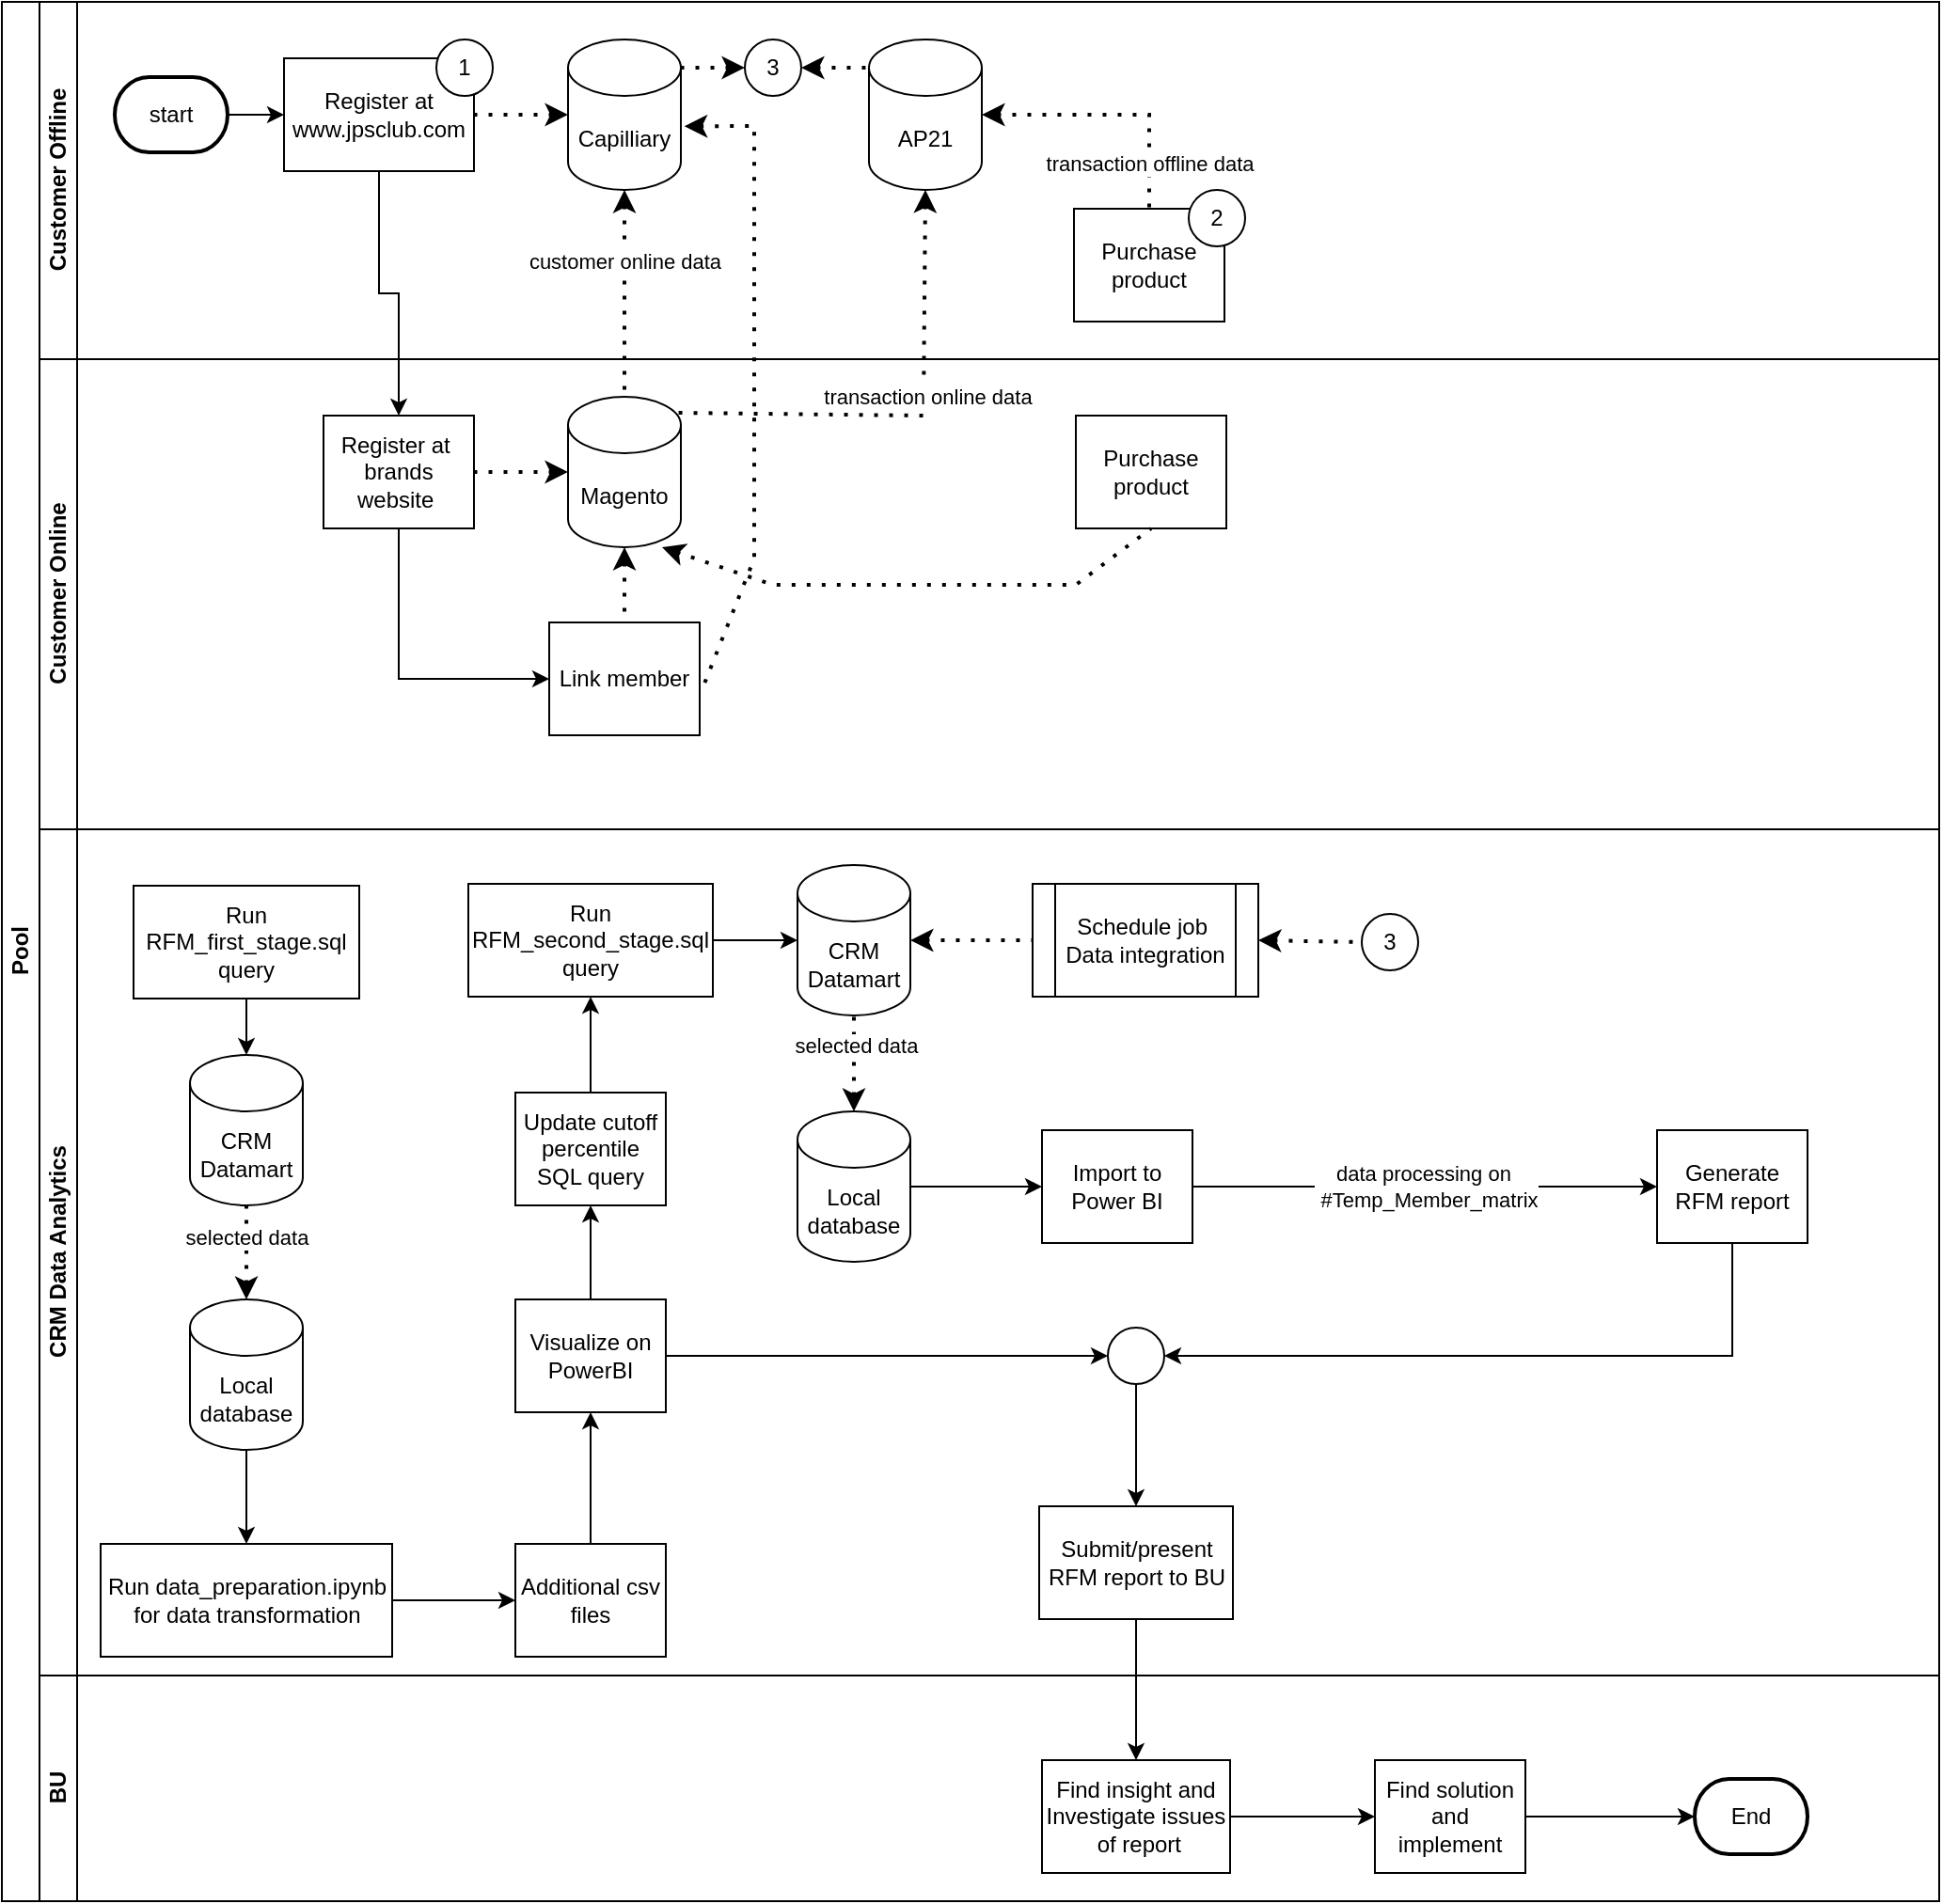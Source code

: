 <mxfile version="21.6.6" type="google">
  <diagram id="prtHgNgQTEPvFCAcTncT" name="Page-1">
    <mxGraphModel grid="1" page="1" gridSize="10" guides="1" tooltips="1" connect="1" arrows="1" fold="1" pageScale="1" pageWidth="827" pageHeight="1169" math="0" shadow="0">
      <root>
        <mxCell id="0" />
        <mxCell id="1" parent="0" />
        <mxCell id="dNxyNK7c78bLwvsdeMH5-19" value="Pool" style="swimlane;html=1;childLayout=stackLayout;resizeParent=1;resizeParentMax=0;horizontal=0;startSize=20;horizontalStack=0;" vertex="1" parent="1">
          <mxGeometry x="70" y="70" width="1030" height="1010" as="geometry" />
        </mxCell>
        <mxCell id="dNxyNK7c78bLwvsdeMH5-20" value="Customer Offline" style="swimlane;html=1;startSize=20;horizontal=0;" vertex="1" parent="dNxyNK7c78bLwvsdeMH5-19">
          <mxGeometry x="20" width="1010" height="190" as="geometry" />
        </mxCell>
        <mxCell id="dNxyNK7c78bLwvsdeMH5-24" value="Register at www.jpsclub.com" style="rounded=0;whiteSpace=wrap;html=1;fontFamily=Helvetica;fontSize=12;fontColor=#000000;align=center;" vertex="1" parent="dNxyNK7c78bLwvsdeMH5-20">
          <mxGeometry x="130" y="30" width="101" height="60" as="geometry" />
        </mxCell>
        <mxCell id="I2LRHGrfmbu-V9laywg8-2" value="Capilliary" style="shape=cylinder3;whiteSpace=wrap;html=1;boundedLbl=1;backgroundOutline=1;size=15;" vertex="1" parent="dNxyNK7c78bLwvsdeMH5-20">
          <mxGeometry x="281" y="20" width="60" height="80" as="geometry" />
        </mxCell>
        <mxCell id="I2LRHGrfmbu-V9laywg8-16" value="" style="endArrow=none;dashed=1;html=1;dashPattern=1 3;strokeWidth=2;rounded=0;exitX=0;exitY=0.5;exitDx=0;exitDy=0;entryX=1;entryY=0.5;entryDx=0;entryDy=0;exitPerimeter=0;startArrow=classic;startFill=1;" edge="1" parent="dNxyNK7c78bLwvsdeMH5-20" source="I2LRHGrfmbu-V9laywg8-2" target="dNxyNK7c78bLwvsdeMH5-24">
          <mxGeometry width="50" height="50" relative="1" as="geometry">
            <mxPoint x="321" y="110" as="sourcePoint" />
            <mxPoint x="321" y="150" as="targetPoint" />
          </mxGeometry>
        </mxCell>
        <mxCell id="I2LRHGrfmbu-V9laywg8-21" value="Purchase product" style="rounded=0;whiteSpace=wrap;html=1;fontFamily=Helvetica;fontSize=12;fontColor=#000000;align=center;" vertex="1" parent="dNxyNK7c78bLwvsdeMH5-20">
          <mxGeometry x="550" y="110" width="80" height="60" as="geometry" />
        </mxCell>
        <mxCell id="I2LRHGrfmbu-V9laywg8-28" value="AP21" style="shape=cylinder3;whiteSpace=wrap;html=1;boundedLbl=1;backgroundOutline=1;size=15;" vertex="1" parent="dNxyNK7c78bLwvsdeMH5-20">
          <mxGeometry x="441" y="20" width="60" height="80" as="geometry" />
        </mxCell>
        <mxCell id="I2LRHGrfmbu-V9laywg8-31" value="transaction offline data" style="endArrow=none;dashed=1;html=1;dashPattern=1 3;strokeWidth=2;rounded=0;startArrow=classic;startFill=1;entryX=0.5;entryY=0;entryDx=0;entryDy=0;exitX=1;exitY=0.5;exitDx=0;exitDy=0;exitPerimeter=0;" edge="1" parent="dNxyNK7c78bLwvsdeMH5-20" source="I2LRHGrfmbu-V9laywg8-28" target="I2LRHGrfmbu-V9laywg8-21">
          <mxGeometry x="0.645" width="50" height="50" relative="1" as="geometry">
            <mxPoint x="531" y="60" as="sourcePoint" />
            <mxPoint x="511" y="60" as="targetPoint" />
            <Array as="points">
              <mxPoint x="590" y="60" />
            </Array>
            <mxPoint as="offset" />
          </mxGeometry>
        </mxCell>
        <mxCell id="I2LRHGrfmbu-V9laywg8-43" style="edgeStyle=orthogonalEdgeStyle;rounded=0;orthogonalLoop=1;jettySize=auto;html=1;entryX=0;entryY=0.5;entryDx=0;entryDy=0;" edge="1" parent="dNxyNK7c78bLwvsdeMH5-20" source="I2LRHGrfmbu-V9laywg8-42" target="dNxyNK7c78bLwvsdeMH5-24">
          <mxGeometry relative="1" as="geometry" />
        </mxCell>
        <mxCell id="I2LRHGrfmbu-V9laywg8-42" value="start" style="strokeWidth=2;html=1;shape=mxgraph.flowchart.terminator;whiteSpace=wrap;" vertex="1" parent="dNxyNK7c78bLwvsdeMH5-20">
          <mxGeometry x="40" y="40" width="60" height="40" as="geometry" />
        </mxCell>
        <mxCell id="I2LRHGrfmbu-V9laywg8-47" value="1" style="ellipse;whiteSpace=wrap;html=1;aspect=fixed;" vertex="1" parent="dNxyNK7c78bLwvsdeMH5-20">
          <mxGeometry x="211" y="20" width="30" height="30" as="geometry" />
        </mxCell>
        <mxCell id="I2LRHGrfmbu-V9laywg8-48" value="2" style="ellipse;whiteSpace=wrap;html=1;aspect=fixed;" vertex="1" parent="dNxyNK7c78bLwvsdeMH5-20">
          <mxGeometry x="611" y="100" width="30" height="30" as="geometry" />
        </mxCell>
        <mxCell id="I2LRHGrfmbu-V9laywg8-60" value="3" style="ellipse;whiteSpace=wrap;html=1;aspect=fixed;" vertex="1" parent="dNxyNK7c78bLwvsdeMH5-20">
          <mxGeometry x="375" y="20" width="30" height="30" as="geometry" />
        </mxCell>
        <mxCell id="I2LRHGrfmbu-V9laywg8-65" value="" style="endArrow=none;dashed=1;html=1;dashPattern=1 3;strokeWidth=2;rounded=0;exitX=1;exitY=0.5;exitDx=0;exitDy=0;entryX=0;entryY=0;entryDx=0;entryDy=15;startArrow=classic;startFill=1;entryPerimeter=0;" edge="1" parent="dNxyNK7c78bLwvsdeMH5-20" source="I2LRHGrfmbu-V9laywg8-60" target="I2LRHGrfmbu-V9laywg8-28">
          <mxGeometry width="50" height="50" relative="1" as="geometry">
            <mxPoint x="291" y="260" as="sourcePoint" />
            <mxPoint x="241" y="260" as="targetPoint" />
          </mxGeometry>
        </mxCell>
        <mxCell id="I2LRHGrfmbu-V9laywg8-66" value="" style="endArrow=none;dashed=1;html=1;dashPattern=1 3;strokeWidth=2;rounded=0;exitX=0;exitY=0.5;exitDx=0;exitDy=0;entryX=1;entryY=0;entryDx=0;entryDy=15;startArrow=classic;startFill=1;entryPerimeter=0;" edge="1" parent="dNxyNK7c78bLwvsdeMH5-20" source="I2LRHGrfmbu-V9laywg8-60" target="I2LRHGrfmbu-V9laywg8-2">
          <mxGeometry width="50" height="50" relative="1" as="geometry">
            <mxPoint x="404.5" y="45" as="sourcePoint" />
            <mxPoint x="423" y="45" as="targetPoint" />
          </mxGeometry>
        </mxCell>
        <mxCell id="dNxyNK7c78bLwvsdeMH5-21" value="Customer Online" style="swimlane;html=1;startSize=20;horizontal=0;" vertex="1" parent="dNxyNK7c78bLwvsdeMH5-19">
          <mxGeometry x="20" y="190" width="1010" height="250" as="geometry" />
        </mxCell>
        <mxCell id="I2LRHGrfmbu-V9laywg8-35" style="edgeStyle=orthogonalEdgeStyle;rounded=0;orthogonalLoop=1;jettySize=auto;html=1;entryX=0;entryY=0.5;entryDx=0;entryDy=0;" edge="1" parent="dNxyNK7c78bLwvsdeMH5-21" source="dNxyNK7c78bLwvsdeMH5-26" target="I2LRHGrfmbu-V9laywg8-6">
          <mxGeometry relative="1" as="geometry">
            <Array as="points">
              <mxPoint x="191" y="170" />
            </Array>
          </mxGeometry>
        </mxCell>
        <mxCell id="dNxyNK7c78bLwvsdeMH5-26" value="Register at&amp;nbsp; brands website&amp;nbsp;" style="rounded=0;whiteSpace=wrap;html=1;fontFamily=Helvetica;fontSize=12;fontColor=#000000;align=center;" vertex="1" parent="dNxyNK7c78bLwvsdeMH5-21">
          <mxGeometry x="151" y="30" width="80" height="60" as="geometry" />
        </mxCell>
        <mxCell id="I2LRHGrfmbu-V9laywg8-8" value="Magento" style="shape=cylinder3;whiteSpace=wrap;html=1;boundedLbl=1;backgroundOutline=1;size=15;" vertex="1" parent="dNxyNK7c78bLwvsdeMH5-21">
          <mxGeometry x="281" y="20" width="60" height="80" as="geometry" />
        </mxCell>
        <mxCell id="I2LRHGrfmbu-V9laywg8-17" value="" style="endArrow=none;dashed=1;html=1;dashPattern=1 3;strokeWidth=2;rounded=0;exitX=0;exitY=0.5;exitDx=0;exitDy=0;entryX=1;entryY=0.5;entryDx=0;entryDy=0;exitPerimeter=0;startArrow=classic;startFill=1;" edge="1" parent="dNxyNK7c78bLwvsdeMH5-21" source="I2LRHGrfmbu-V9laywg8-8" target="dNxyNK7c78bLwvsdeMH5-26">
          <mxGeometry width="50" height="50" relative="1" as="geometry">
            <mxPoint x="291" y="-50" as="sourcePoint" />
            <mxPoint x="241" y="-50" as="targetPoint" />
          </mxGeometry>
        </mxCell>
        <mxCell id="I2LRHGrfmbu-V9laywg8-6" value="Link member" style="rounded=0;whiteSpace=wrap;html=1;fontFamily=Helvetica;fontSize=12;fontColor=#000000;align=center;" vertex="1" parent="dNxyNK7c78bLwvsdeMH5-21">
          <mxGeometry x="271" y="140" width="80" height="60" as="geometry" />
        </mxCell>
        <mxCell id="I2LRHGrfmbu-V9laywg8-22" value="Purchase product" style="rounded=0;whiteSpace=wrap;html=1;fontFamily=Helvetica;fontSize=12;fontColor=#000000;align=center;" vertex="1" parent="dNxyNK7c78bLwvsdeMH5-21">
          <mxGeometry x="551" y="30" width="80" height="60" as="geometry" />
        </mxCell>
        <mxCell id="I2LRHGrfmbu-V9laywg8-36" value="" style="endArrow=none;dashed=1;html=1;dashPattern=1 3;strokeWidth=2;rounded=0;exitX=0.5;exitY=1;exitDx=0;exitDy=0;entryX=0.5;entryY=0;entryDx=0;entryDy=0;exitPerimeter=0;startArrow=classic;startFill=1;" edge="1" parent="dNxyNK7c78bLwvsdeMH5-21" source="I2LRHGrfmbu-V9laywg8-8" target="I2LRHGrfmbu-V9laywg8-6">
          <mxGeometry width="50" height="50" relative="1" as="geometry">
            <mxPoint x="291" y="70" as="sourcePoint" />
            <mxPoint x="241" y="70" as="targetPoint" />
          </mxGeometry>
        </mxCell>
        <mxCell id="I2LRHGrfmbu-V9laywg8-39" value="" style="endArrow=none;dashed=1;html=1;dashPattern=1 3;strokeWidth=2;rounded=0;entryX=0.5;entryY=1;entryDx=0;entryDy=0;startArrow=classic;startFill=1;exitX=0.833;exitY=1;exitDx=0;exitDy=0;exitPerimeter=0;" edge="1" parent="dNxyNK7c78bLwvsdeMH5-21" source="I2LRHGrfmbu-V9laywg8-8" target="I2LRHGrfmbu-V9laywg8-22">
          <mxGeometry width="50" height="50" relative="1" as="geometry">
            <mxPoint x="351" y="110" as="sourcePoint" />
            <mxPoint x="601.0" y="-50" as="targetPoint" />
            <Array as="points">
              <mxPoint x="390" y="120" />
              <mxPoint x="551" y="120" />
            </Array>
          </mxGeometry>
        </mxCell>
        <UserObject label="" tooltip="Customer online data" id="I2LRHGrfmbu-V9laywg8-12">
          <mxCell style="endArrow=none;dashed=1;html=1;dashPattern=1 3;strokeWidth=2;rounded=0;exitX=0.5;exitY=1;exitDx=0;exitDy=0;entryX=0.5;entryY=0;entryDx=0;entryDy=0;entryPerimeter=0;exitPerimeter=0;startArrow=classic;startFill=1;" edge="1" parent="dNxyNK7c78bLwvsdeMH5-19" source="I2LRHGrfmbu-V9laywg8-2" target="I2LRHGrfmbu-V9laywg8-8">
            <mxGeometry width="50" height="50" relative="1" as="geometry">
              <mxPoint x="230" y="190" as="sourcePoint" />
              <mxPoint x="280" y="190" as="targetPoint" />
              <Array as="points" />
            </mxGeometry>
          </mxCell>
        </UserObject>
        <mxCell id="I2LRHGrfmbu-V9laywg8-52" value="customer online data" style="edgeLabel;html=1;align=center;verticalAlign=middle;resizable=0;points=[];" connectable="0" vertex="1" parent="I2LRHGrfmbu-V9laywg8-12">
          <mxGeometry x="-0.315" relative="1" as="geometry">
            <mxPoint as="offset" />
          </mxGeometry>
        </mxCell>
        <mxCell id="I2LRHGrfmbu-V9laywg8-37" value="" style="endArrow=none;dashed=1;html=1;dashPattern=1 3;strokeWidth=2;rounded=0;exitX=1.031;exitY=0.577;exitDx=0;exitDy=0;entryX=1.013;entryY=0.603;entryDx=0;entryDy=0;exitPerimeter=0;startArrow=classic;startFill=1;entryPerimeter=0;" edge="1" parent="dNxyNK7c78bLwvsdeMH5-19" source="I2LRHGrfmbu-V9laywg8-2" target="I2LRHGrfmbu-V9laywg8-6">
          <mxGeometry width="50" height="50" relative="1" as="geometry">
            <mxPoint x="290" y="200" as="sourcePoint" />
            <mxPoint x="240" y="200" as="targetPoint" />
            <Array as="points">
              <mxPoint x="400" y="66" />
              <mxPoint x="400" y="296" />
            </Array>
          </mxGeometry>
        </mxCell>
        <mxCell id="I2LRHGrfmbu-V9laywg8-49" style="edgeStyle=orthogonalEdgeStyle;rounded=0;orthogonalLoop=1;jettySize=auto;html=1;" edge="1" parent="dNxyNK7c78bLwvsdeMH5-19" source="dNxyNK7c78bLwvsdeMH5-24" target="dNxyNK7c78bLwvsdeMH5-26">
          <mxGeometry relative="1" as="geometry" />
        </mxCell>
        <mxCell id="I2LRHGrfmbu-V9laywg8-50" value="" style="endArrow=none;dashed=1;html=1;dashPattern=1 3;strokeWidth=2;rounded=0;exitX=0.5;exitY=1;exitDx=0;exitDy=0;entryX=0.954;entryY=0.106;entryDx=0;entryDy=0;entryPerimeter=0;exitPerimeter=0;startArrow=classic;startFill=1;" edge="1" parent="dNxyNK7c78bLwvsdeMH5-19" source="I2LRHGrfmbu-V9laywg8-28" target="I2LRHGrfmbu-V9laywg8-8">
          <mxGeometry width="50" height="50" relative="1" as="geometry">
            <mxPoint x="310" y="110" as="sourcePoint" />
            <mxPoint x="310" y="180" as="targetPoint" />
            <Array as="points">
              <mxPoint x="490" y="220" />
            </Array>
          </mxGeometry>
        </mxCell>
        <mxCell id="I2LRHGrfmbu-V9laywg8-53" value="transaction online data" style="edgeLabel;html=1;align=center;verticalAlign=middle;resizable=0;points=[];" connectable="0" vertex="1" parent="I2LRHGrfmbu-V9laywg8-50">
          <mxGeometry x="0.076" y="1" relative="1" as="geometry">
            <mxPoint x="17" y="-11" as="offset" />
          </mxGeometry>
        </mxCell>
        <mxCell id="txu3bze8xMBRFjap1Rcd-2" value="CRM Data Analytics" style="swimlane;html=1;startSize=20;horizontal=0;" vertex="1" parent="dNxyNK7c78bLwvsdeMH5-19">
          <mxGeometry x="20" y="440" width="1010" height="450" as="geometry" />
        </mxCell>
        <mxCell id="I2LRHGrfmbu-V9laywg8-54" value="CRM &lt;br&gt;Datamart" style="shape=cylinder3;whiteSpace=wrap;html=1;boundedLbl=1;backgroundOutline=1;size=15;" vertex="1" parent="txu3bze8xMBRFjap1Rcd-2">
          <mxGeometry x="403" y="19" width="60" height="80" as="geometry" />
        </mxCell>
        <mxCell id="I2LRHGrfmbu-V9laywg8-67" value="3" style="ellipse;whiteSpace=wrap;html=1;aspect=fixed;" vertex="1" parent="txu3bze8xMBRFjap1Rcd-2">
          <mxGeometry x="703" y="45" width="30" height="30" as="geometry" />
        </mxCell>
        <mxCell id="I2LRHGrfmbu-V9laywg8-82" style="edgeStyle=orthogonalEdgeStyle;rounded=0;orthogonalLoop=1;jettySize=auto;html=1;entryX=0;entryY=0.5;entryDx=0;entryDy=0;entryPerimeter=0;exitX=1;exitY=0.5;exitDx=0;exitDy=0;" edge="1" parent="txu3bze8xMBRFjap1Rcd-2" source="F4H3lQsCEJgT67h6Z9UC-1" target="I2LRHGrfmbu-V9laywg8-54">
          <mxGeometry relative="1" as="geometry">
            <mxPoint x="333" y="59" as="sourcePoint" />
          </mxGeometry>
        </mxCell>
        <mxCell id="I2LRHGrfmbu-V9laywg8-93" style="edgeStyle=orthogonalEdgeStyle;rounded=0;orthogonalLoop=1;jettySize=auto;html=1;entryX=0.5;entryY=1;entryDx=0;entryDy=0;exitX=0.5;exitY=0;exitDx=0;exitDy=0;" edge="1" parent="txu3bze8xMBRFjap1Rcd-2" source="I2LRHGrfmbu-V9laywg8-104" target="F4H3lQsCEJgT67h6Z9UC-1">
          <mxGeometry relative="1" as="geometry">
            <mxPoint x="293" y="160" as="sourcePoint" />
            <mxPoint x="293" y="89" as="targetPoint" />
          </mxGeometry>
        </mxCell>
        <mxCell id="I2LRHGrfmbu-V9laywg8-104" value="Update cutoff percentile SQL query" style="rounded=0;whiteSpace=wrap;html=1;fontFamily=Helvetica;fontSize=12;fontColor=#000000;align=center;" vertex="1" parent="txu3bze8xMBRFjap1Rcd-2">
          <mxGeometry x="253" y="140" width="80" height="60" as="geometry" />
        </mxCell>
        <mxCell id="ZhfgOTAusZBI8E9WDBMr-3" style="edgeStyle=orthogonalEdgeStyle;rounded=0;orthogonalLoop=1;jettySize=auto;html=1;entryX=0;entryY=0.5;entryDx=0;entryDy=0;" edge="1" parent="txu3bze8xMBRFjap1Rcd-2" source="I2LRHGrfmbu-V9laywg8-135" target="I2LRHGrfmbu-V9laywg8-137">
          <mxGeometry relative="1" as="geometry" />
        </mxCell>
        <mxCell id="ZhfgOTAusZBI8E9WDBMr-5" value="data processing on&amp;nbsp;&lt;br&gt;&amp;nbsp;#Temp_Member_matrix" style="edgeLabel;html=1;align=center;verticalAlign=middle;resizable=0;points=[];" vertex="1" connectable="0" parent="ZhfgOTAusZBI8E9WDBMr-3">
          <mxGeometry x="-0.041" relative="1" as="geometry">
            <mxPoint x="5" as="offset" />
          </mxGeometry>
        </mxCell>
        <mxCell id="I2LRHGrfmbu-V9laywg8-135" value="Import to Power BI" style="rounded=0;whiteSpace=wrap;html=1;fontFamily=Helvetica;fontSize=12;fontColor=#000000;align=center;" vertex="1" parent="txu3bze8xMBRFjap1Rcd-2">
          <mxGeometry x="533" y="160" width="80" height="60" as="geometry" />
        </mxCell>
        <mxCell id="F4H3lQsCEJgT67h6Z9UC-5" style="edgeStyle=orthogonalEdgeStyle;rounded=0;orthogonalLoop=1;jettySize=auto;html=1;entryX=1;entryY=0.5;entryDx=0;entryDy=0;" edge="1" parent="txu3bze8xMBRFjap1Rcd-2" source="I2LRHGrfmbu-V9laywg8-137" target="F4H3lQsCEJgT67h6Z9UC-3">
          <mxGeometry relative="1" as="geometry">
            <Array as="points">
              <mxPoint x="900" y="280" />
            </Array>
          </mxGeometry>
        </mxCell>
        <mxCell id="I2LRHGrfmbu-V9laywg8-137" value="Generate RFM report" style="rounded=0;whiteSpace=wrap;html=1;fontFamily=Helvetica;fontSize=12;fontColor=#000000;align=center;" vertex="1" parent="txu3bze8xMBRFjap1Rcd-2">
          <mxGeometry x="860" y="160" width="80" height="60" as="geometry" />
        </mxCell>
        <mxCell id="I2LRHGrfmbu-V9laywg8-143" value="Submit/present RFM report to BU" style="rounded=0;whiteSpace=wrap;html=1;fontFamily=Helvetica;fontSize=12;fontColor=#000000;align=center;" vertex="1" parent="txu3bze8xMBRFjap1Rcd-2">
          <mxGeometry x="531.5" y="360" width="103" height="60" as="geometry" />
        </mxCell>
        <mxCell id="ZhfgOTAusZBI8E9WDBMr-2" style="edgeStyle=orthogonalEdgeStyle;rounded=0;orthogonalLoop=1;jettySize=auto;html=1;entryX=0;entryY=0.5;entryDx=0;entryDy=0;" edge="1" parent="txu3bze8xMBRFjap1Rcd-2" source="I2LRHGrfmbu-V9laywg8-154" target="I2LRHGrfmbu-V9laywg8-135">
          <mxGeometry relative="1" as="geometry" />
        </mxCell>
        <mxCell id="I2LRHGrfmbu-V9laywg8-154" value="Local database" style="shape=cylinder3;whiteSpace=wrap;html=1;boundedLbl=1;backgroundOutline=1;size=15;" vertex="1" parent="txu3bze8xMBRFjap1Rcd-2">
          <mxGeometry x="403" y="150" width="60" height="80" as="geometry" />
        </mxCell>
        <mxCell id="I2LRHGrfmbu-V9laywg8-156" value="" style="endArrow=none;dashed=1;html=1;dashPattern=1 3;strokeWidth=2;rounded=0;exitX=0.5;exitY=0;exitDx=0;exitDy=0;startArrow=classic;startFill=1;entryX=0.5;entryY=1;entryDx=0;entryDy=0;entryPerimeter=0;exitPerimeter=0;" edge="1" parent="txu3bze8xMBRFjap1Rcd-2" source="I2LRHGrfmbu-V9laywg8-154" target="I2LRHGrfmbu-V9laywg8-54">
          <mxGeometry width="50" height="50" relative="1" as="geometry">
            <mxPoint x="538" y="109" as="sourcePoint" />
            <mxPoint x="443" y="109" as="targetPoint" />
          </mxGeometry>
        </mxCell>
        <mxCell id="Wo771-IQa0ITbclG6gHf-3" value="selected data" style="edgeLabel;html=1;align=center;verticalAlign=middle;resizable=0;points=[];" connectable="0" vertex="1" parent="I2LRHGrfmbu-V9laywg8-156">
          <mxGeometry x="0.383" y="-1" relative="1" as="geometry">
            <mxPoint as="offset" />
          </mxGeometry>
        </mxCell>
        <mxCell id="N7Jzxhkyxzy12jw6IWLV-2" style="edgeStyle=orthogonalEdgeStyle;rounded=0;orthogonalLoop=1;jettySize=auto;html=1;entryX=0.5;entryY=1;entryDx=0;entryDy=0;" edge="1" parent="txu3bze8xMBRFjap1Rcd-2" source="N7Jzxhkyxzy12jw6IWLV-1" target="I2LRHGrfmbu-V9laywg8-104">
          <mxGeometry relative="1" as="geometry" />
        </mxCell>
        <mxCell id="F4H3lQsCEJgT67h6Z9UC-4" style="edgeStyle=orthogonalEdgeStyle;rounded=0;orthogonalLoop=1;jettySize=auto;html=1;entryX=0;entryY=0.5;entryDx=0;entryDy=0;" edge="1" parent="txu3bze8xMBRFjap1Rcd-2" source="N7Jzxhkyxzy12jw6IWLV-1" target="F4H3lQsCEJgT67h6Z9UC-3">
          <mxGeometry relative="1" as="geometry" />
        </mxCell>
        <mxCell id="N7Jzxhkyxzy12jw6IWLV-1" value="Visualize on PowerBI" style="rounded=0;whiteSpace=wrap;html=1;fontFamily=Helvetica;fontSize=12;fontColor=#000000;align=center;" vertex="1" parent="txu3bze8xMBRFjap1Rcd-2">
          <mxGeometry x="253" y="250" width="80" height="60" as="geometry" />
        </mxCell>
        <mxCell id="N7Jzxhkyxzy12jw6IWLV-4" value="Run RFM_first_stage.sql query" style="rounded=0;whiteSpace=wrap;html=1;fontFamily=Helvetica;fontSize=12;fontColor=#000000;align=center;" vertex="1" parent="txu3bze8xMBRFjap1Rcd-2">
          <mxGeometry x="50" y="30" width="120" height="60" as="geometry" />
        </mxCell>
        <mxCell id="F4H3lQsCEJgT67h6Z9UC-2" style="edgeStyle=orthogonalEdgeStyle;rounded=0;orthogonalLoop=1;jettySize=auto;html=1;entryX=0;entryY=0.5;entryDx=0;entryDy=0;" edge="1" parent="txu3bze8xMBRFjap1Rcd-2" source="N7Jzxhkyxzy12jw6IWLV-5" target="N7Jzxhkyxzy12jw6IWLV-6">
          <mxGeometry relative="1" as="geometry" />
        </mxCell>
        <mxCell id="N7Jzxhkyxzy12jw6IWLV-5" value="Run&amp;nbsp;data_preparation.ipynb for data transformation" style="rounded=0;whiteSpace=wrap;html=1;fontFamily=Helvetica;fontSize=12;fontColor=#000000;align=center;" vertex="1" parent="txu3bze8xMBRFjap1Rcd-2">
          <mxGeometry x="32.5" y="380" width="155" height="60" as="geometry" />
        </mxCell>
        <mxCell id="N7Jzxhkyxzy12jw6IWLV-7" style="edgeStyle=orthogonalEdgeStyle;rounded=0;orthogonalLoop=1;jettySize=auto;html=1;entryX=0.5;entryY=1;entryDx=0;entryDy=0;" edge="1" parent="txu3bze8xMBRFjap1Rcd-2" source="N7Jzxhkyxzy12jw6IWLV-6" target="N7Jzxhkyxzy12jw6IWLV-1">
          <mxGeometry relative="1" as="geometry" />
        </mxCell>
        <mxCell id="N7Jzxhkyxzy12jw6IWLV-6" value="Additional csv files" style="rounded=0;whiteSpace=wrap;html=1;fontFamily=Helvetica;fontSize=12;fontColor=#000000;align=center;" vertex="1" parent="txu3bze8xMBRFjap1Rcd-2">
          <mxGeometry x="253" y="380" width="80" height="60" as="geometry" />
        </mxCell>
        <mxCell id="F4H3lQsCEJgT67h6Z9UC-8" style="edgeStyle=orthogonalEdgeStyle;rounded=0;orthogonalLoop=1;jettySize=auto;html=1;entryX=0.5;entryY=0;entryDx=0;entryDy=0;" edge="1" parent="txu3bze8xMBRFjap1Rcd-2" source="7Da25dAc_RjJ31qn8Scs-1" target="N7Jzxhkyxzy12jw6IWLV-5">
          <mxGeometry relative="1" as="geometry" />
        </mxCell>
        <mxCell id="7Da25dAc_RjJ31qn8Scs-1" value="Local database" style="shape=cylinder3;whiteSpace=wrap;html=1;boundedLbl=1;backgroundOutline=1;size=15;" vertex="1" parent="txu3bze8xMBRFjap1Rcd-2">
          <mxGeometry x="80" y="250" width="60" height="80" as="geometry" />
        </mxCell>
        <mxCell id="7Da25dAc_RjJ31qn8Scs-5" value="" style="edgeStyle=orthogonalEdgeStyle;rounded=0;orthogonalLoop=1;jettySize=auto;html=1;" edge="1" parent="txu3bze8xMBRFjap1Rcd-2" source="N7Jzxhkyxzy12jw6IWLV-4" target="N7Jzxhkyxzy12jw6IWLV-10">
          <mxGeometry relative="1" as="geometry">
            <mxPoint x="200" y="580" as="sourcePoint" />
            <mxPoint x="200" y="710" as="targetPoint" />
          </mxGeometry>
        </mxCell>
        <mxCell id="N7Jzxhkyxzy12jw6IWLV-10" value="CRM &lt;br&gt;Datamart" style="shape=cylinder3;whiteSpace=wrap;html=1;boundedLbl=1;backgroundOutline=1;size=15;" vertex="1" parent="txu3bze8xMBRFjap1Rcd-2">
          <mxGeometry x="80" y="120" width="60" height="80" as="geometry" />
        </mxCell>
        <mxCell id="7Da25dAc_RjJ31qn8Scs-9" value="" style="endArrow=none;dashed=1;html=1;dashPattern=1 3;strokeWidth=2;rounded=0;exitX=0.5;exitY=0;exitDx=0;exitDy=0;startArrow=classic;startFill=1;entryX=0.5;entryY=1;entryDx=0;entryDy=0;entryPerimeter=0;exitPerimeter=0;" edge="1" parent="txu3bze8xMBRFjap1Rcd-2" source="7Da25dAc_RjJ31qn8Scs-1" target="N7Jzxhkyxzy12jw6IWLV-10">
          <mxGeometry width="50" height="50" relative="1" as="geometry">
            <mxPoint x="109.5" y="230" as="sourcePoint" />
            <mxPoint x="109.5" y="179" as="targetPoint" />
          </mxGeometry>
        </mxCell>
        <mxCell id="7Da25dAc_RjJ31qn8Scs-10" value="selected data" style="edgeLabel;html=1;align=center;verticalAlign=middle;resizable=0;points=[];" connectable="0" vertex="1" parent="7Da25dAc_RjJ31qn8Scs-9">
          <mxGeometry x="0.383" y="-1" relative="1" as="geometry">
            <mxPoint x="-1" y="1" as="offset" />
          </mxGeometry>
        </mxCell>
        <mxCell id="F4H3lQsCEJgT67h6Z9UC-1" value="Run RFM_second_stage.sql query" style="rounded=0;whiteSpace=wrap;html=1;fontFamily=Helvetica;fontSize=12;fontColor=#000000;align=center;" vertex="1" parent="txu3bze8xMBRFjap1Rcd-2">
          <mxGeometry x="228" y="29" width="130" height="60" as="geometry" />
        </mxCell>
        <mxCell id="F4H3lQsCEJgT67h6Z9UC-6" style="edgeStyle=orthogonalEdgeStyle;rounded=0;orthogonalLoop=1;jettySize=auto;html=1;entryX=0.5;entryY=0;entryDx=0;entryDy=0;" edge="1" parent="txu3bze8xMBRFjap1Rcd-2" source="F4H3lQsCEJgT67h6Z9UC-3" target="I2LRHGrfmbu-V9laywg8-143">
          <mxGeometry relative="1" as="geometry" />
        </mxCell>
        <mxCell id="F4H3lQsCEJgT67h6Z9UC-3" value="" style="ellipse;whiteSpace=wrap;html=1;aspect=fixed;" vertex="1" parent="txu3bze8xMBRFjap1Rcd-2">
          <mxGeometry x="568" y="265" width="30" height="30" as="geometry" />
        </mxCell>
        <mxCell id="I2LRHGrfmbu-V9laywg8-59" value="Schedule job&amp;nbsp; Data integration" style="shape=process;whiteSpace=wrap;html=1;backgroundOutline=1;" vertex="1" parent="txu3bze8xMBRFjap1Rcd-2">
          <mxGeometry x="528" y="29" width="120" height="60" as="geometry" />
        </mxCell>
        <mxCell id="I2LRHGrfmbu-V9laywg8-68" value="" style="endArrow=none;dashed=1;html=1;dashPattern=1 3;strokeWidth=2;rounded=0;exitX=1;exitY=0.5;exitDx=0;exitDy=0;startArrow=classic;startFill=1;entryX=0;entryY=0.5;entryDx=0;entryDy=0;" edge="1" parent="txu3bze8xMBRFjap1Rcd-2" source="I2LRHGrfmbu-V9laywg8-59" target="I2LRHGrfmbu-V9laywg8-67">
          <mxGeometry width="50" height="50" relative="1" as="geometry">
            <mxPoint x="383" y="-230" as="sourcePoint" />
            <mxPoint x="683" y="-1" as="targetPoint" />
          </mxGeometry>
        </mxCell>
        <mxCell id="I2LRHGrfmbu-V9laywg8-69" value="" style="endArrow=none;dashed=1;html=1;dashPattern=1 3;strokeWidth=2;rounded=0;exitX=1;exitY=0.5;exitDx=0;exitDy=0;startArrow=classic;startFill=1;exitPerimeter=0;entryX=0;entryY=0.5;entryDx=0;entryDy=0;" edge="1" parent="txu3bze8xMBRFjap1Rcd-2" source="I2LRHGrfmbu-V9laywg8-54" target="I2LRHGrfmbu-V9laywg8-59">
          <mxGeometry width="50" height="50" relative="1" as="geometry">
            <mxPoint x="628.0" y="9" as="sourcePoint" />
            <mxPoint x="493" y="-20" as="targetPoint" />
          </mxGeometry>
        </mxCell>
        <mxCell id="I2LRHGrfmbu-V9laywg8-144" style="edgeStyle=orthogonalEdgeStyle;rounded=0;orthogonalLoop=1;jettySize=auto;html=1;entryX=0.5;entryY=0;entryDx=0;entryDy=0;" edge="1" parent="dNxyNK7c78bLwvsdeMH5-19" source="I2LRHGrfmbu-V9laywg8-143" target="I2LRHGrfmbu-V9laywg8-147">
          <mxGeometry relative="1" as="geometry">
            <mxPoint x="564" y="885" as="targetPoint" />
          </mxGeometry>
        </mxCell>
        <mxCell id="txu3bze8xMBRFjap1Rcd-6" value="BU" style="swimlane;html=1;startSize=20;horizontal=0;" vertex="1" parent="dNxyNK7c78bLwvsdeMH5-19">
          <mxGeometry x="20" y="890" width="1010" height="120" as="geometry" />
        </mxCell>
        <mxCell id="I2LRHGrfmbu-V9laywg8-150" style="edgeStyle=orthogonalEdgeStyle;rounded=0;orthogonalLoop=1;jettySize=auto;html=1;entryX=0;entryY=0.5;entryDx=0;entryDy=0;" edge="1" parent="txu3bze8xMBRFjap1Rcd-6" source="I2LRHGrfmbu-V9laywg8-147" target="I2LRHGrfmbu-V9laywg8-149">
          <mxGeometry relative="1" as="geometry" />
        </mxCell>
        <mxCell id="I2LRHGrfmbu-V9laywg8-147" value="Find insight and Investigate issues&lt;br&gt;&amp;nbsp;of report" style="rounded=0;whiteSpace=wrap;html=1;fontFamily=Helvetica;fontSize=12;fontColor=#000000;align=center;" vertex="1" parent="txu3bze8xMBRFjap1Rcd-6">
          <mxGeometry x="533" y="45" width="100" height="60" as="geometry" />
        </mxCell>
        <mxCell id="I2LRHGrfmbu-V9laywg8-44" value="End" style="strokeWidth=2;html=1;shape=mxgraph.flowchart.terminator;whiteSpace=wrap;" vertex="1" parent="txu3bze8xMBRFjap1Rcd-6">
          <mxGeometry x="880" y="55" width="60" height="40" as="geometry" />
        </mxCell>
        <mxCell id="I2LRHGrfmbu-V9laywg8-152" style="edgeStyle=orthogonalEdgeStyle;rounded=0;orthogonalLoop=1;jettySize=auto;html=1;entryX=0;entryY=0.5;entryDx=0;entryDy=0;entryPerimeter=0;" edge="1" parent="txu3bze8xMBRFjap1Rcd-6" source="I2LRHGrfmbu-V9laywg8-149" target="I2LRHGrfmbu-V9laywg8-44">
          <mxGeometry relative="1" as="geometry" />
        </mxCell>
        <mxCell id="I2LRHGrfmbu-V9laywg8-149" value="Find solution and implement" style="rounded=0;whiteSpace=wrap;html=1;fontFamily=Helvetica;fontSize=12;fontColor=#000000;align=center;" vertex="1" parent="txu3bze8xMBRFjap1Rcd-6">
          <mxGeometry x="710" y="45" width="80" height="60" as="geometry" />
        </mxCell>
      </root>
    </mxGraphModel>
  </diagram>
</mxfile>
